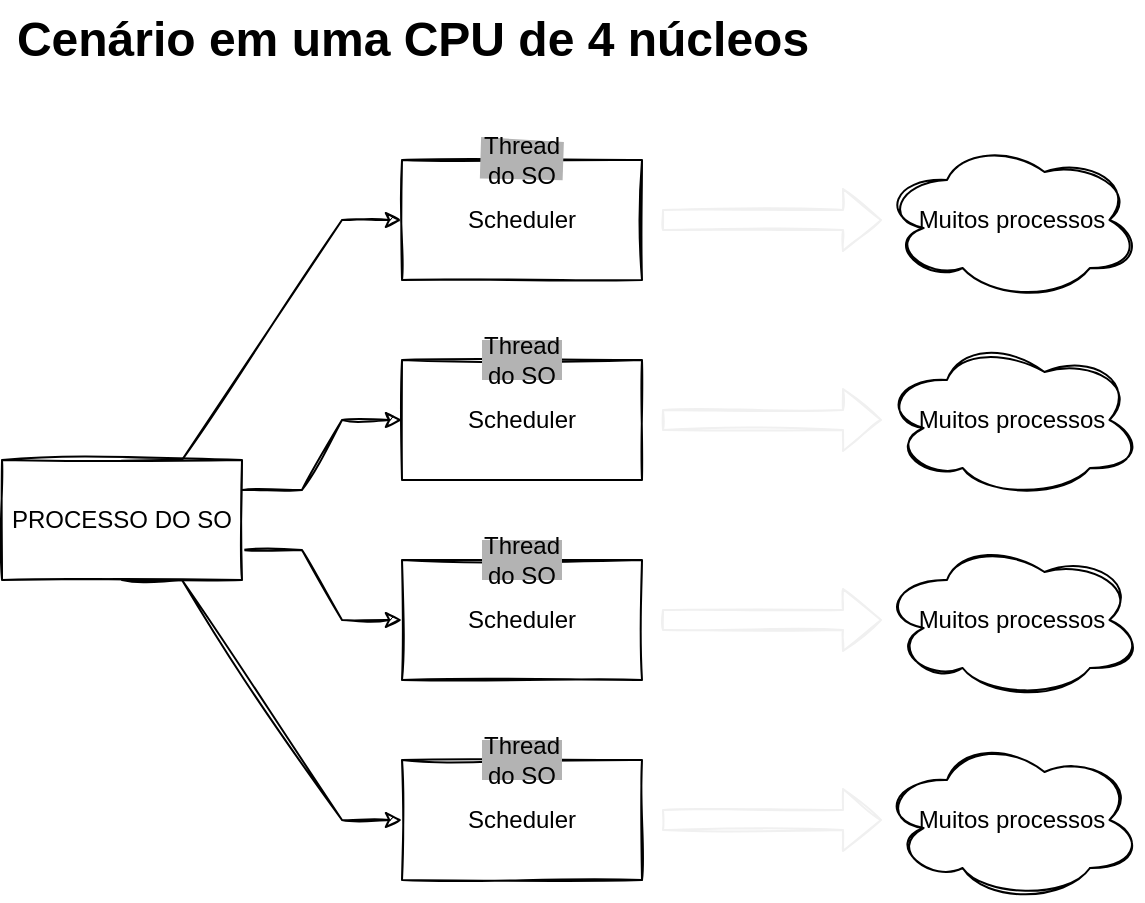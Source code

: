 <mxfile>
    <diagram id="striCN917Iqn7kjDKsYg" name="Page-1">
        <mxGraphModel dx="611" dy="499" grid="1" gridSize="10" guides="1" tooltips="1" connect="1" arrows="1" fold="1" page="1" pageScale="1" pageWidth="850" pageHeight="1100" math="0" shadow="0">
            <root>
                <mxCell id="0"/>
                <mxCell id="1" parent="0"/>
                <mxCell id="8" style="orthogonalLoop=1;jettySize=auto;html=1;exitX=0.5;exitY=0;exitDx=0;exitDy=0;entryX=0;entryY=0.5;entryDx=0;entryDy=0;rounded=0;edgeStyle=entityRelationEdgeStyle;sketch=1;" edge="1" parent="1" source="2" target="5">
                    <mxGeometry relative="1" as="geometry"/>
                </mxCell>
                <mxCell id="9" style="edgeStyle=entityRelationEdgeStyle;rounded=0;orthogonalLoop=1;jettySize=auto;html=1;exitX=1;exitY=0.25;exitDx=0;exitDy=0;entryX=0;entryY=0.5;entryDx=0;entryDy=0;sketch=1;" edge="1" parent="1" source="2" target="4">
                    <mxGeometry relative="1" as="geometry"/>
                </mxCell>
                <mxCell id="10" style="edgeStyle=entityRelationEdgeStyle;rounded=0;orthogonalLoop=1;jettySize=auto;html=1;exitX=1;exitY=0.75;exitDx=0;exitDy=0;entryX=0;entryY=0.5;entryDx=0;entryDy=0;sketch=1;" edge="1" parent="1" source="2" target="3">
                    <mxGeometry relative="1" as="geometry"/>
                </mxCell>
                <mxCell id="11" style="edgeStyle=entityRelationEdgeStyle;rounded=0;orthogonalLoop=1;jettySize=auto;html=1;exitX=0.5;exitY=1;exitDx=0;exitDy=0;entryX=0;entryY=0.5;entryDx=0;entryDy=0;sketch=1;" edge="1" parent="1" source="2" target="6">
                    <mxGeometry relative="1" as="geometry"/>
                </mxCell>
                <mxCell id="2" value="PROCESSO DO SO" style="rounded=0;whiteSpace=wrap;html=1;shadow=0;sketch=1;" vertex="1" parent="1">
                    <mxGeometry x="120" y="270" width="120" height="60" as="geometry"/>
                </mxCell>
                <mxCell id="3" value="Scheduler" style="rounded=0;whiteSpace=wrap;html=1;shadow=0;sketch=1;" vertex="1" parent="1">
                    <mxGeometry x="320" y="320" width="120" height="60" as="geometry"/>
                </mxCell>
                <mxCell id="4" value="Scheduler" style="rounded=0;whiteSpace=wrap;html=1;shadow=0;sketch=1;" vertex="1" parent="1">
                    <mxGeometry x="320" y="220" width="120" height="60" as="geometry"/>
                </mxCell>
                <mxCell id="5" value="Scheduler" style="rounded=0;whiteSpace=wrap;html=1;shadow=0;sketch=1;" vertex="1" parent="1">
                    <mxGeometry x="320" y="120" width="120" height="60" as="geometry"/>
                </mxCell>
                <mxCell id="6" value="Scheduler" style="rounded=0;whiteSpace=wrap;html=1;shadow=0;sketch=1;" vertex="1" parent="1">
                    <mxGeometry x="320" y="420" width="120" height="60" as="geometry"/>
                </mxCell>
                <mxCell id="7" value="Cenário em uma CPU de 4 núcleos" style="text;strokeColor=none;fillColor=none;html=1;fontSize=24;fontStyle=1;verticalAlign=middle;align=center;shadow=0;sketch=1;" vertex="1" parent="1">
                    <mxGeometry x="120" y="40" width="410" height="40" as="geometry"/>
                </mxCell>
                <mxCell id="12" value="Muitos processos" style="ellipse;shape=cloud;whiteSpace=wrap;html=1;shadow=0;sketch=1;" vertex="1" parent="1">
                    <mxGeometry x="560" y="110" width="130" height="80" as="geometry"/>
                </mxCell>
                <mxCell id="13" value="Muitos processos" style="ellipse;shape=cloud;whiteSpace=wrap;html=1;shadow=0;sketch=1;" vertex="1" parent="1">
                    <mxGeometry x="560" y="210" width="130" height="80" as="geometry"/>
                </mxCell>
                <mxCell id="14" value="Muitos processos" style="ellipse;shape=cloud;whiteSpace=wrap;html=1;shadow=0;sketch=1;" vertex="1" parent="1">
                    <mxGeometry x="560" y="310" width="130" height="80" as="geometry"/>
                </mxCell>
                <mxCell id="15" value="Muitos processos" style="ellipse;shape=cloud;whiteSpace=wrap;html=1;shadow=0;sketch=1;" vertex="1" parent="1">
                    <mxGeometry x="560" y="410" width="130" height="80" as="geometry"/>
                </mxCell>
                <mxCell id="16" value="" style="shape=flexArrow;endArrow=classic;html=1;strokeColor=#f0f0f0;sketch=1;" edge="1" parent="1" target="12">
                    <mxGeometry width="50" height="50" relative="1" as="geometry">
                        <mxPoint x="450" y="150" as="sourcePoint"/>
                        <mxPoint x="490" y="280" as="targetPoint"/>
                    </mxGeometry>
                </mxCell>
                <mxCell id="17" value="" style="shape=flexArrow;endArrow=classic;html=1;strokeColor=#f0f0f0;sketch=1;" edge="1" parent="1" target="13">
                    <mxGeometry width="50" height="50" relative="1" as="geometry">
                        <mxPoint x="450" y="250" as="sourcePoint"/>
                        <mxPoint x="550" y="260" as="targetPoint"/>
                    </mxGeometry>
                </mxCell>
                <mxCell id="18" value="Thread&lt;br&gt;do SO" style="text;html=1;strokeColor=none;align=center;verticalAlign=middle;whiteSpace=wrap;rounded=0;shadow=0;sketch=1;fillColor=#B3B3B3;fillStyle=solid;" vertex="1" parent="1">
                    <mxGeometry x="360" y="110" width="40" height="20" as="geometry"/>
                </mxCell>
                <mxCell id="19" value="Thread&lt;br&gt;do SO" style="text;html=1;strokeColor=none;fillColor=#B3B3B3;align=center;verticalAlign=middle;whiteSpace=wrap;rounded=0;shadow=0;sketch=0;" vertex="1" parent="1">
                    <mxGeometry x="360" y="310" width="40" height="20" as="geometry"/>
                </mxCell>
                <mxCell id="20" value="Thread&lt;br&gt;do SO" style="text;html=1;strokeColor=none;fillColor=#B3B3B3;align=center;verticalAlign=middle;whiteSpace=wrap;rounded=0;shadow=0;sketch=0;" vertex="1" parent="1">
                    <mxGeometry x="360" y="210" width="40" height="20" as="geometry"/>
                </mxCell>
                <mxCell id="22" value="Thread&lt;br&gt;do SO" style="text;html=1;strokeColor=none;fillColor=#B3B3B3;align=center;verticalAlign=middle;whiteSpace=wrap;rounded=0;shadow=0;sketch=0;" vertex="1" parent="1">
                    <mxGeometry x="360" y="410" width="40" height="20" as="geometry"/>
                </mxCell>
                <mxCell id="23" value="" style="shape=flexArrow;endArrow=classic;html=1;strokeColor=#f0f0f0;sketch=1;" edge="1" parent="1" target="14">
                    <mxGeometry width="50" height="50" relative="1" as="geometry">
                        <mxPoint x="450" y="350" as="sourcePoint"/>
                        <mxPoint x="490" y="290" as="targetPoint"/>
                    </mxGeometry>
                </mxCell>
                <mxCell id="24" value="" style="shape=flexArrow;endArrow=classic;html=1;strokeColor=#f0f0f0;sketch=1;" edge="1" parent="1" target="15">
                    <mxGeometry width="50" height="50" relative="1" as="geometry">
                        <mxPoint x="450" y="450" as="sourcePoint"/>
                        <mxPoint x="490" y="290" as="targetPoint"/>
                    </mxGeometry>
                </mxCell>
            </root>
        </mxGraphModel>
    </diagram>
</mxfile>